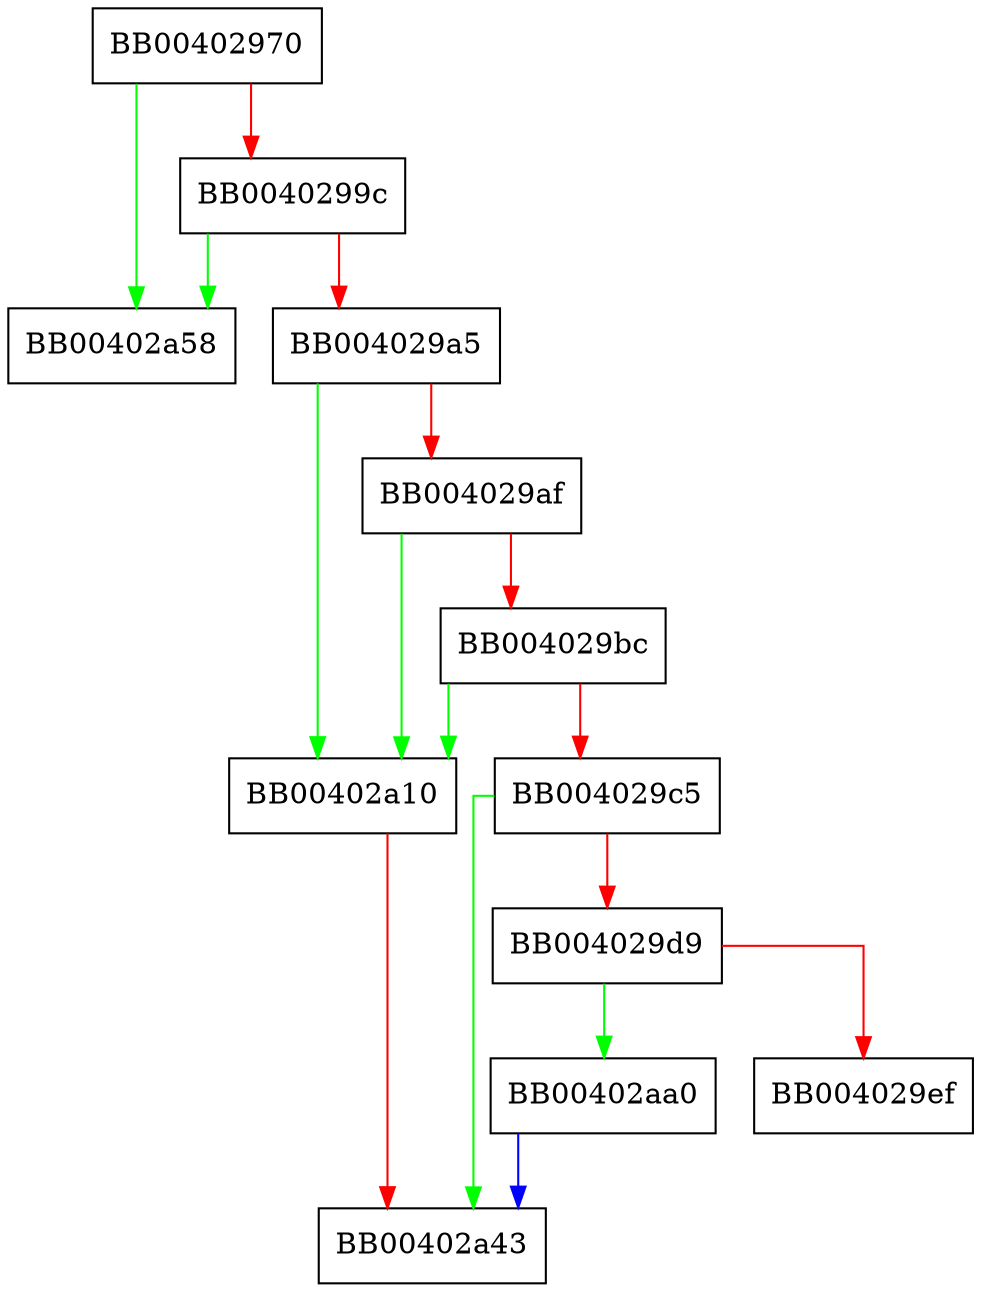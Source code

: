 digraph process_certConf {
  node [shape="box"];
  graph [splines=ortho];
  BB00402970 -> BB00402a58 [color="green"];
  BB00402970 -> BB0040299c [color="red"];
  BB0040299c -> BB00402a58 [color="green"];
  BB0040299c -> BB004029a5 [color="red"];
  BB004029a5 -> BB00402a10 [color="green"];
  BB004029a5 -> BB004029af [color="red"];
  BB004029af -> BB00402a10 [color="green"];
  BB004029af -> BB004029bc [color="red"];
  BB004029bc -> BB00402a10 [color="green"];
  BB004029bc -> BB004029c5 [color="red"];
  BB004029c5 -> BB00402a43 [color="green"];
  BB004029c5 -> BB004029d9 [color="red"];
  BB004029d9 -> BB00402aa0 [color="green"];
  BB004029d9 -> BB004029ef [color="red"];
  BB00402a10 -> BB00402a43 [color="red"];
  BB00402aa0 -> BB00402a43 [color="blue"];
}